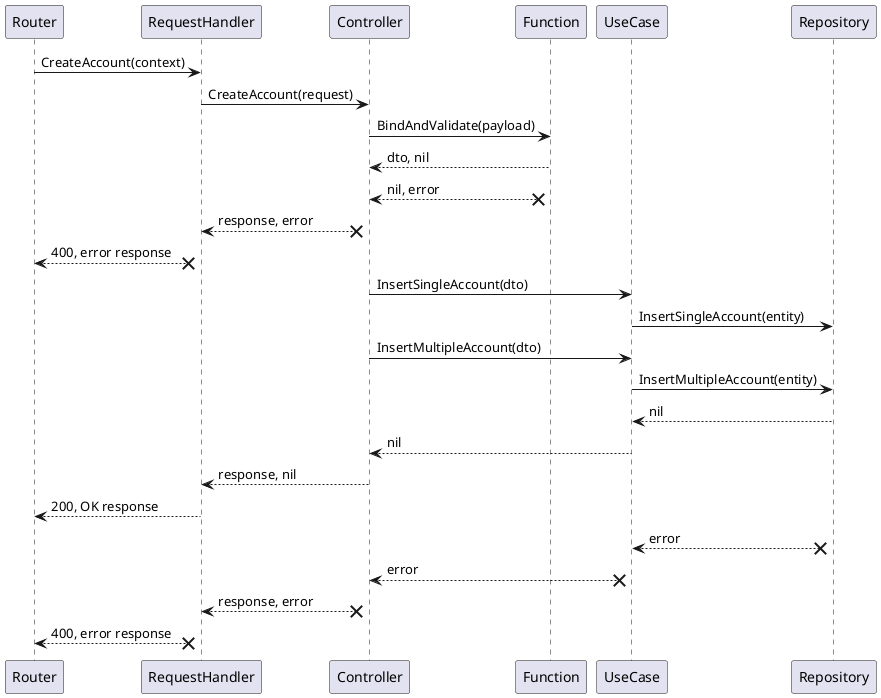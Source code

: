 @startuml
'https://plantuml.com/sequence-diagram

participant Router
participant RequestHandler as rh
participant Controller as ctrl
participant Function as func
participant UseCase as uc
participant Repository as repo

Router -> rh : CreateAccount(context)
rh -> ctrl : CreateAccount(request)
ctrl -> func : BindAndValidate(payload)
func --> ctrl : dto, nil
func x--> ctrl : nil, error
ctrl x--> rh : response, error
rh x--> Router : 400, error response
ctrl -> uc : InsertSingleAccount(dto)
uc -> repo : InsertSingleAccount(entity)
ctrl -> uc : InsertMultipleAccount(dto)
uc -> repo : InsertMultipleAccount(entity)
repo --> uc : nil
uc --> ctrl : nil
ctrl --> rh : response, nil
rh --> Router : 200, OK response
repo x--> uc : error
uc x--> ctrl : error
ctrl x--> rh : response, error
rh x--> Router : 400, error response

@enduml
